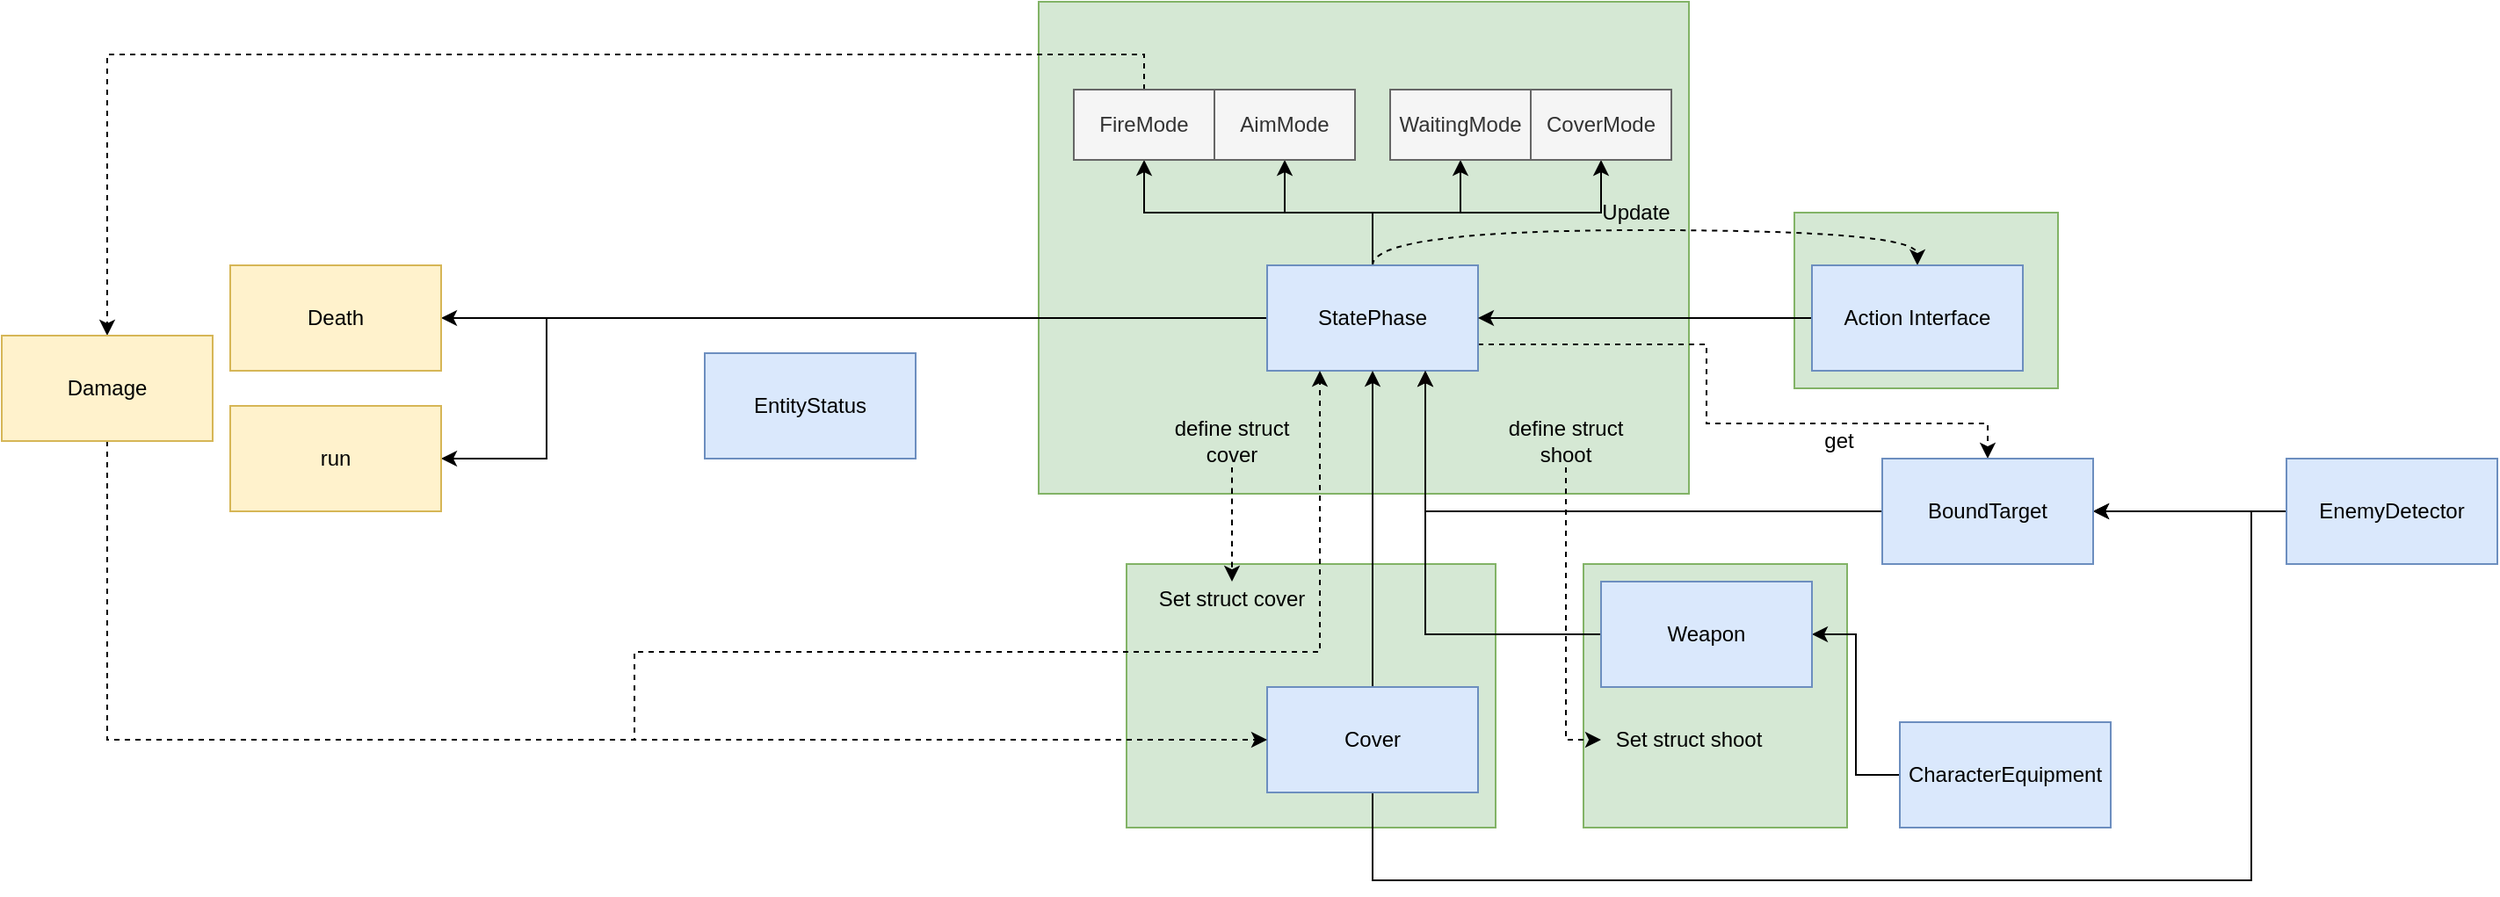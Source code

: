 <mxfile version="14.9.6" type="device"><diagram id="tCTEgO2qFkj5q9trx0ss" name="Page-1"><mxGraphModel dx="2249" dy="822" grid="1" gridSize="10" guides="1" tooltips="1" connect="1" arrows="1" fold="1" page="1" pageScale="1" pageWidth="827" pageHeight="1169" math="0" shadow="0"><root><mxCell id="0"/><mxCell id="1" parent="0"/><mxCell id="D6vYxCn1FDiSgEgdDN5m-7" value="" style="whiteSpace=wrap;html=1;aspect=fixed;fillColor=#d5e8d4;strokeColor=#82b366;" parent="1" vertex="1"><mxGeometry x="470" y="520" width="150" height="150" as="geometry"/></mxCell><mxCell id="ZZHIDNOu3zNdZaFpJTHV-19" value="" style="rounded=0;whiteSpace=wrap;html=1;fillColor=#d5e8d4;strokeColor=#82b366;" parent="1" vertex="1"><mxGeometry x="590" y="320" width="150" height="100" as="geometry"/></mxCell><mxCell id="ZZHIDNOu3zNdZaFpJTHV-18" value="" style="rounded=0;whiteSpace=wrap;html=1;fillColor=#d5e8d4;strokeColor=#82b366;" parent="1" vertex="1"><mxGeometry x="210" y="520" width="210" height="150" as="geometry"/></mxCell><mxCell id="ZZHIDNOu3zNdZaFpJTHV-17" value="" style="rounded=0;whiteSpace=wrap;html=1;fillColor=#d5e8d4;strokeColor=#82b366;" parent="1" vertex="1"><mxGeometry x="160" y="200" width="370" height="280" as="geometry"/></mxCell><mxCell id="ZZHIDNOu3zNdZaFpJTHV-10" style="edgeStyle=orthogonalEdgeStyle;rounded=0;orthogonalLoop=1;jettySize=auto;html=1;exitX=0;exitY=0.5;exitDx=0;exitDy=0;entryX=1;entryY=0.5;entryDx=0;entryDy=0;" parent="1" source="ZZHIDNOu3zNdZaFpJTHV-1" target="ZZHIDNOu3zNdZaFpJTHV-7" edge="1"><mxGeometry relative="1" as="geometry"><Array as="points"/></mxGeometry></mxCell><mxCell id="ZZHIDNOu3zNdZaFpJTHV-11" style="edgeStyle=orthogonalEdgeStyle;rounded=0;orthogonalLoop=1;jettySize=auto;html=1;exitX=0;exitY=0.5;exitDx=0;exitDy=0;entryX=1;entryY=0.5;entryDx=0;entryDy=0;" parent="1" source="ZZHIDNOu3zNdZaFpJTHV-1" target="ZZHIDNOu3zNdZaFpJTHV-8" edge="1"><mxGeometry relative="1" as="geometry"><Array as="points"><mxPoint x="-120" y="380"/><mxPoint x="-120" y="460"/></Array></mxGeometry></mxCell><mxCell id="ZZHIDNOu3zNdZaFpJTHV-14" style="edgeStyle=orthogonalEdgeStyle;rounded=0;orthogonalLoop=1;jettySize=auto;html=1;exitX=0.5;exitY=0;exitDx=0;exitDy=0;entryX=0.5;entryY=1;entryDx=0;entryDy=0;" parent="1" source="ZZHIDNOu3zNdZaFpJTHV-1" target="ZZHIDNOu3zNdZaFpJTHV-5" edge="1"><mxGeometry relative="1" as="geometry"/></mxCell><mxCell id="ZZHIDNOu3zNdZaFpJTHV-15" style="edgeStyle=orthogonalEdgeStyle;rounded=0;orthogonalLoop=1;jettySize=auto;html=1;exitX=0.5;exitY=0;exitDx=0;exitDy=0;entryX=0.5;entryY=1;entryDx=0;entryDy=0;" parent="1" source="ZZHIDNOu3zNdZaFpJTHV-1" target="ZZHIDNOu3zNdZaFpJTHV-6" edge="1"><mxGeometry relative="1" as="geometry"/></mxCell><mxCell id="ZZHIDNOu3zNdZaFpJTHV-16" style="edgeStyle=orthogonalEdgeStyle;orthogonalLoop=1;jettySize=auto;html=1;exitX=0.5;exitY=0;exitDx=0;exitDy=0;entryX=0.5;entryY=0;entryDx=0;entryDy=0;curved=1;dashed=1;" parent="1" source="ZZHIDNOu3zNdZaFpJTHV-1" target="ZZHIDNOu3zNdZaFpJTHV-3" edge="1"><mxGeometry relative="1" as="geometry"><Array as="points"><mxPoint x="350" y="330"/><mxPoint x="660" y="330"/></Array></mxGeometry></mxCell><mxCell id="ZZHIDNOu3zNdZaFpJTHV-38" style="edgeStyle=orthogonalEdgeStyle;rounded=0;orthogonalLoop=1;jettySize=auto;html=1;exitX=0.5;exitY=0;exitDx=0;exitDy=0;entryX=0.5;entryY=1;entryDx=0;entryDy=0;" parent="1" source="ZZHIDNOu3zNdZaFpJTHV-1" target="ZZHIDNOu3zNdZaFpJTHV-36" edge="1"><mxGeometry relative="1" as="geometry"/></mxCell><mxCell id="ZZHIDNOu3zNdZaFpJTHV-39" style="edgeStyle=orthogonalEdgeStyle;rounded=0;orthogonalLoop=1;jettySize=auto;html=1;exitX=0.5;exitY=0;exitDx=0;exitDy=0;entryX=0.5;entryY=1;entryDx=0;entryDy=0;" parent="1" source="ZZHIDNOu3zNdZaFpJTHV-1" target="ZZHIDNOu3zNdZaFpJTHV-37" edge="1"><mxGeometry relative="1" as="geometry"/></mxCell><mxCell id="6qIB1XPldjNz_aJLj8l7-2" style="edgeStyle=orthogonalEdgeStyle;rounded=0;orthogonalLoop=1;jettySize=auto;html=1;exitX=1;exitY=0.75;exitDx=0;exitDy=0;dashed=1;" parent="1" source="ZZHIDNOu3zNdZaFpJTHV-1" target="JljYocN0lzqDGtctoEf5-1" edge="1"><mxGeometry relative="1" as="geometry"><Array as="points"><mxPoint x="540" y="395"/><mxPoint x="540" y="440"/><mxPoint x="700" y="440"/></Array></mxGeometry></mxCell><mxCell id="ZZHIDNOu3zNdZaFpJTHV-1" value="StatePhase" style="rounded=0;whiteSpace=wrap;html=1;fillColor=#dae8fc;strokeColor=#6c8ebf;" parent="1" vertex="1"><mxGeometry x="290" y="350" width="120" height="60" as="geometry"/></mxCell><mxCell id="ZZHIDNOu3zNdZaFpJTHV-12" style="edgeStyle=orthogonalEdgeStyle;rounded=0;orthogonalLoop=1;jettySize=auto;html=1;exitX=0.5;exitY=0;exitDx=0;exitDy=0;entryX=0.5;entryY=1;entryDx=0;entryDy=0;" parent="1" source="ZZHIDNOu3zNdZaFpJTHV-2" target="ZZHIDNOu3zNdZaFpJTHV-1" edge="1"><mxGeometry relative="1" as="geometry"/></mxCell><mxCell id="mobiMwoLKj5RvGygPsU2-4" style="edgeStyle=orthogonalEdgeStyle;rounded=0;orthogonalLoop=1;jettySize=auto;html=1;exitX=0.5;exitY=1;exitDx=0;exitDy=0;entryX=1;entryY=0.5;entryDx=0;entryDy=0;strokeColor=#080303;" parent="1" source="ZZHIDNOu3zNdZaFpJTHV-2" target="JljYocN0lzqDGtctoEf5-1" edge="1"><mxGeometry relative="1" as="geometry"><Array as="points"><mxPoint x="350" y="700"/><mxPoint x="850" y="700"/><mxPoint x="850" y="490"/></Array></mxGeometry></mxCell><mxCell id="ZZHIDNOu3zNdZaFpJTHV-2" value="Cover" style="rounded=0;whiteSpace=wrap;html=1;fillColor=#dae8fc;strokeColor=#6c8ebf;" parent="1" vertex="1"><mxGeometry x="290" y="590" width="120" height="60" as="geometry"/></mxCell><mxCell id="ZZHIDNOu3zNdZaFpJTHV-9" style="edgeStyle=orthogonalEdgeStyle;rounded=0;orthogonalLoop=1;jettySize=auto;html=1;entryX=1;entryY=0.5;entryDx=0;entryDy=0;" parent="1" source="ZZHIDNOu3zNdZaFpJTHV-3" target="ZZHIDNOu3zNdZaFpJTHV-1" edge="1"><mxGeometry relative="1" as="geometry"/></mxCell><mxCell id="ZZHIDNOu3zNdZaFpJTHV-3" value="Action Interface" style="rounded=0;whiteSpace=wrap;html=1;fillColor=#dae8fc;strokeColor=#6c8ebf;" parent="1" vertex="1"><mxGeometry x="600" y="350" width="120" height="60" as="geometry"/></mxCell><mxCell id="ZZHIDNOu3zNdZaFpJTHV-5" value="AimMode" style="rounded=0;whiteSpace=wrap;html=1;fillColor=#f5f5f5;strokeColor=#666666;fontColor=#333333;" parent="1" vertex="1"><mxGeometry x="260" y="250" width="80" height="40" as="geometry"/></mxCell><mxCell id="ZZHIDNOu3zNdZaFpJTHV-40" style="edgeStyle=orthogonalEdgeStyle;rounded=0;orthogonalLoop=1;jettySize=auto;html=1;exitX=0.5;exitY=0;exitDx=0;exitDy=0;dashed=1;" parent="1" source="ZZHIDNOu3zNdZaFpJTHV-6" target="ZZHIDNOu3zNdZaFpJTHV-29" edge="1"><mxGeometry relative="1" as="geometry"/></mxCell><mxCell id="ZZHIDNOu3zNdZaFpJTHV-6" value="FireMode" style="rounded=0;whiteSpace=wrap;html=1;fillColor=#f5f5f5;strokeColor=#666666;fontColor=#333333;" parent="1" vertex="1"><mxGeometry x="180" y="250" width="80" height="40" as="geometry"/></mxCell><mxCell id="ZZHIDNOu3zNdZaFpJTHV-7" value="Death" style="rounded=0;whiteSpace=wrap;html=1;fillColor=#fff2cc;strokeColor=#d6b656;" parent="1" vertex="1"><mxGeometry x="-300" y="350" width="120" height="60" as="geometry"/></mxCell><mxCell id="ZZHIDNOu3zNdZaFpJTHV-8" value="run" style="rounded=0;whiteSpace=wrap;html=1;fillColor=#fff2cc;strokeColor=#d6b656;" parent="1" vertex="1"><mxGeometry x="-300" y="430" width="120" height="60" as="geometry"/></mxCell><mxCell id="ZZHIDNOu3zNdZaFpJTHV-20" value="Update" style="text;html=1;strokeColor=none;fillColor=none;align=center;verticalAlign=middle;whiteSpace=wrap;rounded=0;" parent="1" vertex="1"><mxGeometry x="480" y="310" width="40" height="20" as="geometry"/></mxCell><mxCell id="ZZHIDNOu3zNdZaFpJTHV-23" style="edgeStyle=orthogonalEdgeStyle;curved=1;orthogonalLoop=1;jettySize=auto;html=1;exitX=0.5;exitY=1;exitDx=0;exitDy=0;entryX=0.5;entryY=0;entryDx=0;entryDy=0;dashed=1;" parent="1" source="ZZHIDNOu3zNdZaFpJTHV-21" target="ZZHIDNOu3zNdZaFpJTHV-22" edge="1"><mxGeometry relative="1" as="geometry"/></mxCell><mxCell id="ZZHIDNOu3zNdZaFpJTHV-21" value="define struct cover" style="text;html=1;strokeColor=none;fillColor=none;align=center;verticalAlign=middle;whiteSpace=wrap;rounded=0;" parent="1" vertex="1"><mxGeometry x="220" y="435" width="100" height="30" as="geometry"/></mxCell><mxCell id="ZZHIDNOu3zNdZaFpJTHV-22" value="Set struct cover" style="text;html=1;strokeColor=none;fillColor=none;align=center;verticalAlign=middle;whiteSpace=wrap;rounded=0;" parent="1" vertex="1"><mxGeometry x="220" y="530" width="100" height="20" as="geometry"/></mxCell><mxCell id="ZZHIDNOu3zNdZaFpJTHV-35" style="edgeStyle=orthogonalEdgeStyle;rounded=0;orthogonalLoop=1;jettySize=auto;html=1;entryX=0.75;entryY=1;entryDx=0;entryDy=0;exitX=0;exitY=0.5;exitDx=0;exitDy=0;" parent="1" source="D6vYxCn1FDiSgEgdDN5m-5" target="ZZHIDNOu3zNdZaFpJTHV-1" edge="1"><mxGeometry relative="1" as="geometry"><mxPoint x="590" y="550" as="sourcePoint"/></mxGeometry></mxCell><mxCell id="ZZHIDNOu3zNdZaFpJTHV-33" style="edgeStyle=orthogonalEdgeStyle;rounded=0;orthogonalLoop=1;jettySize=auto;html=1;exitX=0.5;exitY=1;exitDx=0;exitDy=0;entryX=0;entryY=0.5;entryDx=0;entryDy=0;dashed=1;" parent="1" source="ZZHIDNOu3zNdZaFpJTHV-29" target="ZZHIDNOu3zNdZaFpJTHV-2" edge="1"><mxGeometry relative="1" as="geometry"/></mxCell><mxCell id="ZZHIDNOu3zNdZaFpJTHV-34" style="edgeStyle=orthogonalEdgeStyle;rounded=0;orthogonalLoop=1;jettySize=auto;html=1;exitX=0.5;exitY=1;exitDx=0;exitDy=0;dashed=1;entryX=0.25;entryY=1;entryDx=0;entryDy=0;" parent="1" source="ZZHIDNOu3zNdZaFpJTHV-29" target="ZZHIDNOu3zNdZaFpJTHV-1" edge="1"><mxGeometry relative="1" as="geometry"><Array as="points"><mxPoint x="-370" y="620"/><mxPoint x="-70" y="620"/><mxPoint x="-70" y="570"/><mxPoint x="320" y="570"/></Array><mxPoint x="550" y="430" as="targetPoint"/></mxGeometry></mxCell><mxCell id="ZZHIDNOu3zNdZaFpJTHV-29" value="Damage" style="whiteSpace=wrap;html=1;fillColor=#fff2cc;strokeColor=#d6b656;" parent="1" vertex="1"><mxGeometry x="-430" y="390" width="120" height="60" as="geometry"/></mxCell><mxCell id="ZZHIDNOu3zNdZaFpJTHV-36" value="CoverMode" style="whiteSpace=wrap;html=1;fillColor=#f5f5f5;strokeColor=#666666;fontColor=#333333;" parent="1" vertex="1"><mxGeometry x="440" y="250" width="80" height="40" as="geometry"/></mxCell><mxCell id="D6vYxCn1FDiSgEgdDN5m-3" style="edgeStyle=orthogonalEdgeStyle;rounded=0;orthogonalLoop=1;jettySize=auto;html=1;exitX=0;exitY=0.5;exitDx=0;exitDy=0;entryX=1;entryY=0.5;entryDx=0;entryDy=0;" parent="1" source="D6vYxCn1FDiSgEgdDN5m-2" target="D6vYxCn1FDiSgEgdDN5m-5" edge="1"><mxGeometry relative="1" as="geometry"><mxPoint x="590" y="540" as="targetPoint"/><mxPoint x="637" y="560" as="sourcePoint"/></mxGeometry></mxCell><mxCell id="D6vYxCn1FDiSgEgdDN5m-2" value="CharacterEquipment" style="whiteSpace=wrap;html=1;fillColor=#dae8fc;strokeColor=#6c8ebf;" parent="1" vertex="1"><mxGeometry x="650" y="610" width="120" height="60" as="geometry"/></mxCell><mxCell id="D6vYxCn1FDiSgEgdDN5m-5" value="Weapon" style="rounded=0;whiteSpace=wrap;html=1;fillColor=#dae8fc;strokeColor=#6c8ebf;" parent="1" vertex="1"><mxGeometry x="480" y="530" width="120" height="60" as="geometry"/></mxCell><mxCell id="D6vYxCn1FDiSgEgdDN5m-10" style="edgeStyle=orthogonalEdgeStyle;rounded=0;orthogonalLoop=1;jettySize=auto;html=1;exitX=0.5;exitY=1;exitDx=0;exitDy=0;entryX=0;entryY=0.5;entryDx=0;entryDy=0;dashed=1;" parent="1" source="D6vYxCn1FDiSgEgdDN5m-8" target="D6vYxCn1FDiSgEgdDN5m-9" edge="1"><mxGeometry relative="1" as="geometry"/></mxCell><mxCell id="D6vYxCn1FDiSgEgdDN5m-8" value="define struct shoot" style="text;html=1;strokeColor=none;fillColor=none;align=center;verticalAlign=middle;whiteSpace=wrap;rounded=0;" parent="1" vertex="1"><mxGeometry x="410" y="435" width="100" height="30" as="geometry"/></mxCell><mxCell id="D6vYxCn1FDiSgEgdDN5m-9" value="Set struct shoot" style="text;html=1;strokeColor=none;fillColor=none;align=center;verticalAlign=middle;whiteSpace=wrap;rounded=0;" parent="1" vertex="1"><mxGeometry x="480" y="610" width="100" height="20" as="geometry"/></mxCell><mxCell id="wYQcqv7IBXYtwom-9PbW-1" style="edgeStyle=orthogonalEdgeStyle;rounded=0;orthogonalLoop=1;jettySize=auto;html=1;entryX=1;entryY=0.5;entryDx=0;entryDy=0;" parent="1" source="D6vYxCn1FDiSgEgdDN5m-11" target="JljYocN0lzqDGtctoEf5-1" edge="1"><mxGeometry relative="1" as="geometry"/></mxCell><mxCell id="D6vYxCn1FDiSgEgdDN5m-11" value="EnemyDetector" style="whiteSpace=wrap;html=1;fillColor=#dae8fc;strokeColor=#6c8ebf;" parent="1" vertex="1"><mxGeometry x="870" y="460" width="120" height="60" as="geometry"/></mxCell><mxCell id="D6vYxCn1FDiSgEgdDN5m-12" style="edgeStyle=orthogonalEdgeStyle;rounded=0;orthogonalLoop=1;jettySize=auto;html=1;exitX=0.5;exitY=1;exitDx=0;exitDy=0;dashed=1;" parent="1" source="ZZHIDNOu3zNdZaFpJTHV-19" target="ZZHIDNOu3zNdZaFpJTHV-19" edge="1"><mxGeometry relative="1" as="geometry"/></mxCell><mxCell id="JljYocN0lzqDGtctoEf5-4" style="edgeStyle=orthogonalEdgeStyle;rounded=0;orthogonalLoop=1;jettySize=auto;html=1;exitX=0;exitY=0.5;exitDx=0;exitDy=0;fillColor=#f8cecc;entryX=0.75;entryY=1;entryDx=0;entryDy=0;strokeColor=#080303;" parent="1" source="JljYocN0lzqDGtctoEf5-1" target="ZZHIDNOu3zNdZaFpJTHV-1" edge="1"><mxGeometry relative="1" as="geometry"><mxPoint x="380" y="410" as="targetPoint"/><Array as="points"><mxPoint x="380" y="490"/></Array></mxGeometry></mxCell><mxCell id="JljYocN0lzqDGtctoEf5-1" value="BoundTarget" style="whiteSpace=wrap;html=1;fillColor=#dae8fc;strokeColor=#6c8ebf;" parent="1" vertex="1"><mxGeometry x="640" y="460" width="120" height="60" as="geometry"/></mxCell><mxCell id="ZZHIDNOu3zNdZaFpJTHV-37" value="WaitingMode" style="whiteSpace=wrap;html=1;fillColor=#f5f5f5;strokeColor=#666666;fontColor=#333333;" parent="1" vertex="1"><mxGeometry x="360" y="250" width="80" height="40" as="geometry"/></mxCell><mxCell id="6qIB1XPldjNz_aJLj8l7-3" value="get" style="text;html=1;align=center;verticalAlign=middle;resizable=0;points=[];autosize=1;" parent="1" vertex="1"><mxGeometry x="600" y="440" width="30" height="20" as="geometry"/></mxCell><mxCell id="00pvtndDqEn2ZNiPaYXM-3" value="EntityStatus" style="rounded=0;whiteSpace=wrap;html=1;fillColor=#dae8fc;strokeColor=#6c8ebf;" vertex="1" parent="1"><mxGeometry x="-30" y="400" width="120" height="60" as="geometry"/></mxCell></root></mxGraphModel></diagram></mxfile>